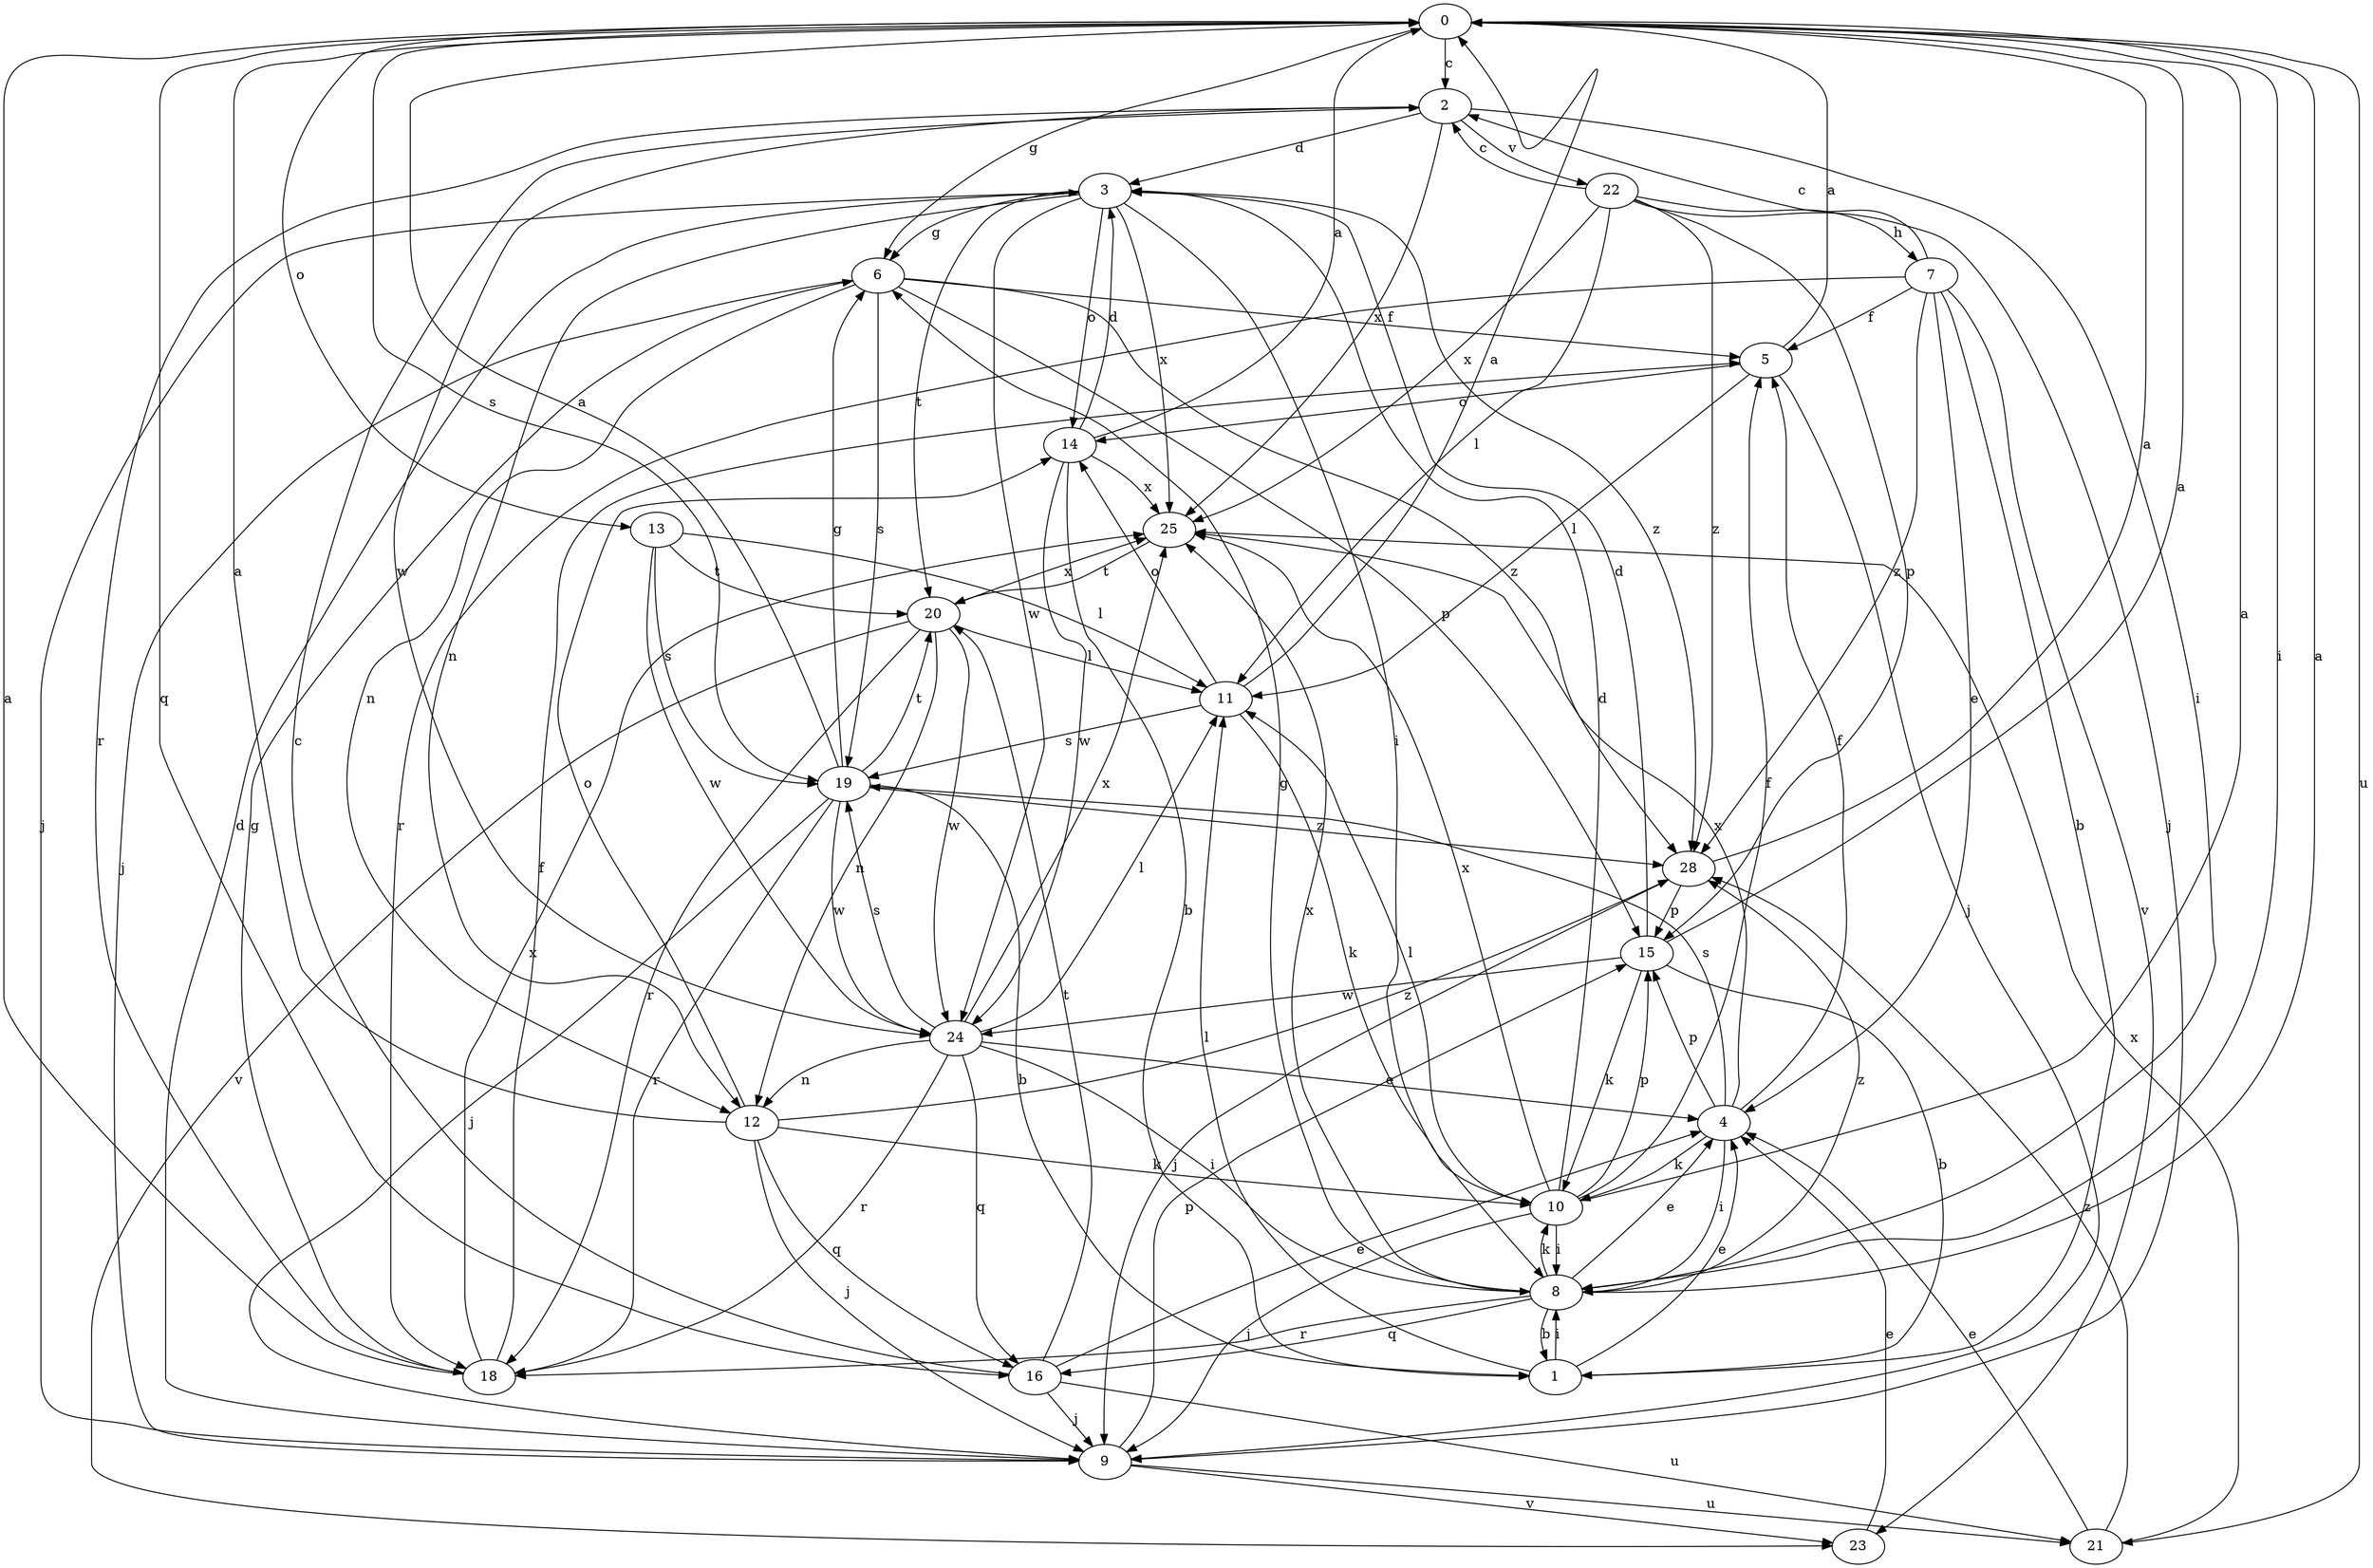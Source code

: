 strict digraph  {
0;
1;
2;
3;
4;
5;
6;
7;
8;
9;
10;
11;
12;
13;
14;
15;
16;
18;
19;
20;
21;
22;
23;
24;
25;
28;
0 -> 2  [label=c];
0 -> 6  [label=g];
0 -> 8  [label=i];
0 -> 13  [label=o];
0 -> 16  [label=q];
0 -> 19  [label=s];
0 -> 21  [label=u];
1 -> 4  [label=e];
1 -> 8  [label=i];
1 -> 11  [label=l];
2 -> 3  [label=d];
2 -> 8  [label=i];
2 -> 18  [label=r];
2 -> 22  [label=v];
2 -> 24  [label=w];
2 -> 25  [label=x];
3 -> 6  [label=g];
3 -> 8  [label=i];
3 -> 9  [label=j];
3 -> 12  [label=n];
3 -> 14  [label=o];
3 -> 20  [label=t];
3 -> 24  [label=w];
3 -> 25  [label=x];
3 -> 28  [label=z];
4 -> 5  [label=f];
4 -> 8  [label=i];
4 -> 10  [label=k];
4 -> 15  [label=p];
4 -> 19  [label=s];
4 -> 25  [label=x];
5 -> 0  [label=a];
5 -> 9  [label=j];
5 -> 11  [label=l];
5 -> 14  [label=o];
6 -> 5  [label=f];
6 -> 9  [label=j];
6 -> 12  [label=n];
6 -> 15  [label=p];
6 -> 19  [label=s];
6 -> 28  [label=z];
7 -> 1  [label=b];
7 -> 2  [label=c];
7 -> 4  [label=e];
7 -> 5  [label=f];
7 -> 18  [label=r];
7 -> 23  [label=v];
7 -> 28  [label=z];
8 -> 0  [label=a];
8 -> 1  [label=b];
8 -> 4  [label=e];
8 -> 6  [label=g];
8 -> 10  [label=k];
8 -> 16  [label=q];
8 -> 18  [label=r];
8 -> 25  [label=x];
8 -> 28  [label=z];
9 -> 3  [label=d];
9 -> 15  [label=p];
9 -> 21  [label=u];
9 -> 23  [label=v];
10 -> 0  [label=a];
10 -> 3  [label=d];
10 -> 5  [label=f];
10 -> 8  [label=i];
10 -> 9  [label=j];
10 -> 11  [label=l];
10 -> 15  [label=p];
10 -> 25  [label=x];
11 -> 0  [label=a];
11 -> 10  [label=k];
11 -> 14  [label=o];
11 -> 19  [label=s];
12 -> 0  [label=a];
12 -> 9  [label=j];
12 -> 10  [label=k];
12 -> 14  [label=o];
12 -> 16  [label=q];
12 -> 28  [label=z];
13 -> 11  [label=l];
13 -> 19  [label=s];
13 -> 20  [label=t];
13 -> 24  [label=w];
14 -> 0  [label=a];
14 -> 1  [label=b];
14 -> 3  [label=d];
14 -> 24  [label=w];
14 -> 25  [label=x];
15 -> 0  [label=a];
15 -> 1  [label=b];
15 -> 3  [label=d];
15 -> 10  [label=k];
15 -> 24  [label=w];
16 -> 2  [label=c];
16 -> 4  [label=e];
16 -> 9  [label=j];
16 -> 20  [label=t];
16 -> 21  [label=u];
18 -> 0  [label=a];
18 -> 5  [label=f];
18 -> 6  [label=g];
18 -> 25  [label=x];
19 -> 0  [label=a];
19 -> 1  [label=b];
19 -> 6  [label=g];
19 -> 9  [label=j];
19 -> 18  [label=r];
19 -> 20  [label=t];
19 -> 24  [label=w];
19 -> 28  [label=z];
20 -> 11  [label=l];
20 -> 12  [label=n];
20 -> 18  [label=r];
20 -> 23  [label=v];
20 -> 24  [label=w];
20 -> 25  [label=x];
21 -> 4  [label=e];
21 -> 25  [label=x];
21 -> 28  [label=z];
22 -> 2  [label=c];
22 -> 7  [label=h];
22 -> 9  [label=j];
22 -> 11  [label=l];
22 -> 15  [label=p];
22 -> 25  [label=x];
22 -> 28  [label=z];
23 -> 4  [label=e];
24 -> 4  [label=e];
24 -> 8  [label=i];
24 -> 11  [label=l];
24 -> 12  [label=n];
24 -> 16  [label=q];
24 -> 18  [label=r];
24 -> 19  [label=s];
24 -> 25  [label=x];
25 -> 20  [label=t];
28 -> 0  [label=a];
28 -> 9  [label=j];
28 -> 15  [label=p];
}
